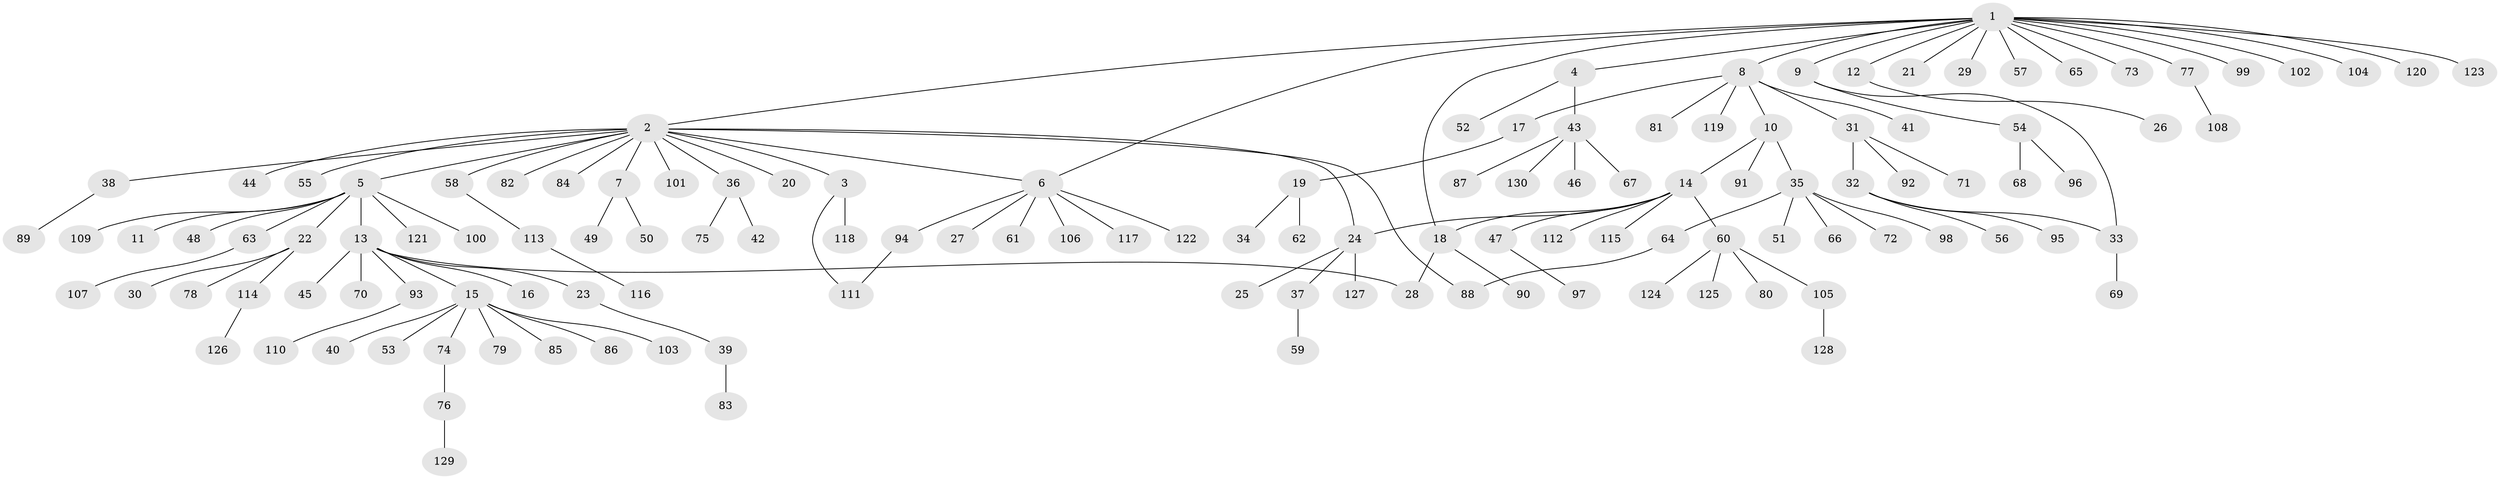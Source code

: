 // Generated by graph-tools (version 1.1) at 2025/35/03/09/25 02:35:25]
// undirected, 130 vertices, 136 edges
graph export_dot {
graph [start="1"]
  node [color=gray90,style=filled];
  1;
  2;
  3;
  4;
  5;
  6;
  7;
  8;
  9;
  10;
  11;
  12;
  13;
  14;
  15;
  16;
  17;
  18;
  19;
  20;
  21;
  22;
  23;
  24;
  25;
  26;
  27;
  28;
  29;
  30;
  31;
  32;
  33;
  34;
  35;
  36;
  37;
  38;
  39;
  40;
  41;
  42;
  43;
  44;
  45;
  46;
  47;
  48;
  49;
  50;
  51;
  52;
  53;
  54;
  55;
  56;
  57;
  58;
  59;
  60;
  61;
  62;
  63;
  64;
  65;
  66;
  67;
  68;
  69;
  70;
  71;
  72;
  73;
  74;
  75;
  76;
  77;
  78;
  79;
  80;
  81;
  82;
  83;
  84;
  85;
  86;
  87;
  88;
  89;
  90;
  91;
  92;
  93;
  94;
  95;
  96;
  97;
  98;
  99;
  100;
  101;
  102;
  103;
  104;
  105;
  106;
  107;
  108;
  109;
  110;
  111;
  112;
  113;
  114;
  115;
  116;
  117;
  118;
  119;
  120;
  121;
  122;
  123;
  124;
  125;
  126;
  127;
  128;
  129;
  130;
  1 -- 2;
  1 -- 4;
  1 -- 6;
  1 -- 8;
  1 -- 9;
  1 -- 12;
  1 -- 18;
  1 -- 21;
  1 -- 29;
  1 -- 57;
  1 -- 65;
  1 -- 73;
  1 -- 77;
  1 -- 99;
  1 -- 102;
  1 -- 104;
  1 -- 120;
  1 -- 123;
  2 -- 3;
  2 -- 5;
  2 -- 6;
  2 -- 7;
  2 -- 20;
  2 -- 24;
  2 -- 36;
  2 -- 38;
  2 -- 44;
  2 -- 55;
  2 -- 58;
  2 -- 82;
  2 -- 84;
  2 -- 88;
  2 -- 101;
  3 -- 111;
  3 -- 118;
  4 -- 43;
  4 -- 52;
  5 -- 11;
  5 -- 13;
  5 -- 22;
  5 -- 48;
  5 -- 63;
  5 -- 100;
  5 -- 109;
  5 -- 121;
  6 -- 27;
  6 -- 61;
  6 -- 94;
  6 -- 106;
  6 -- 117;
  6 -- 122;
  7 -- 49;
  7 -- 50;
  8 -- 10;
  8 -- 17;
  8 -- 31;
  8 -- 41;
  8 -- 81;
  8 -- 119;
  9 -- 33;
  9 -- 54;
  10 -- 14;
  10 -- 35;
  10 -- 91;
  12 -- 26;
  13 -- 15;
  13 -- 16;
  13 -- 23;
  13 -- 28;
  13 -- 45;
  13 -- 70;
  13 -- 93;
  14 -- 18;
  14 -- 24;
  14 -- 47;
  14 -- 60;
  14 -- 112;
  14 -- 115;
  15 -- 40;
  15 -- 53;
  15 -- 74;
  15 -- 79;
  15 -- 85;
  15 -- 86;
  15 -- 103;
  17 -- 19;
  18 -- 28;
  18 -- 90;
  19 -- 34;
  19 -- 62;
  22 -- 30;
  22 -- 78;
  22 -- 114;
  23 -- 39;
  24 -- 25;
  24 -- 37;
  24 -- 127;
  31 -- 32;
  31 -- 71;
  31 -- 92;
  32 -- 33;
  32 -- 56;
  32 -- 95;
  33 -- 69;
  35 -- 51;
  35 -- 64;
  35 -- 66;
  35 -- 72;
  35 -- 98;
  36 -- 42;
  36 -- 75;
  37 -- 59;
  38 -- 89;
  39 -- 83;
  43 -- 46;
  43 -- 67;
  43 -- 87;
  43 -- 130;
  47 -- 97;
  54 -- 68;
  54 -- 96;
  58 -- 113;
  60 -- 80;
  60 -- 105;
  60 -- 124;
  60 -- 125;
  63 -- 107;
  64 -- 88;
  74 -- 76;
  76 -- 129;
  77 -- 108;
  93 -- 110;
  94 -- 111;
  105 -- 128;
  113 -- 116;
  114 -- 126;
}
